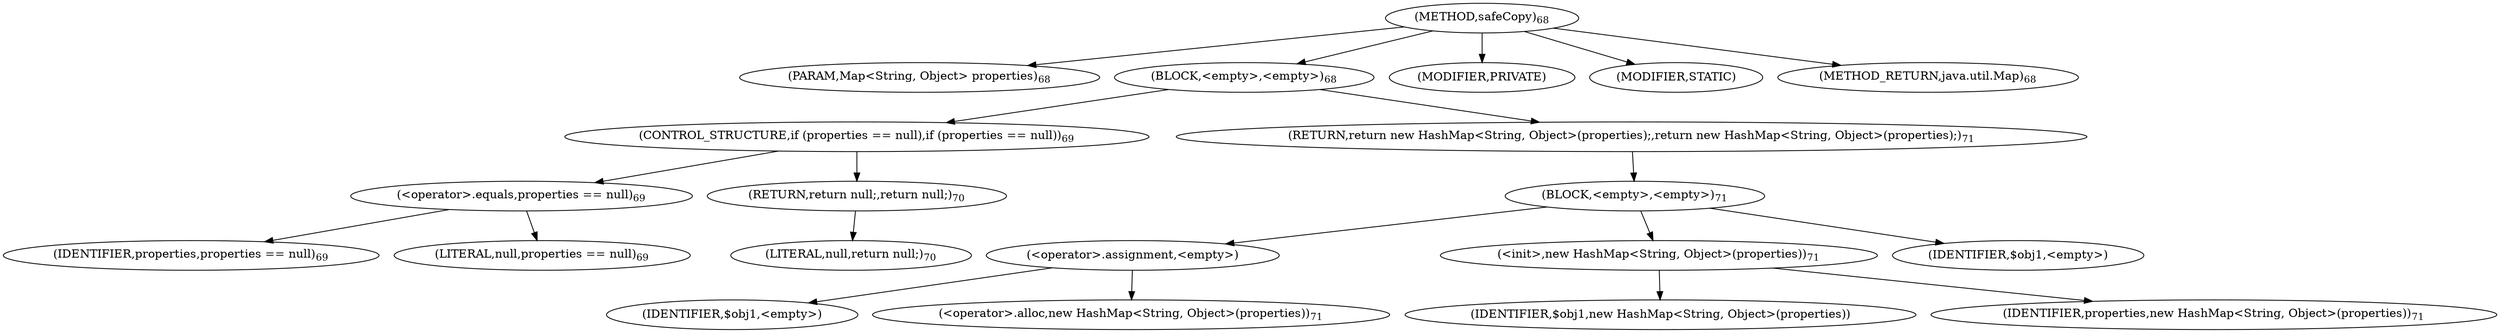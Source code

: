 digraph "safeCopy" {  
"179" [label = <(METHOD,safeCopy)<SUB>68</SUB>> ]
"180" [label = <(PARAM,Map&lt;String, Object&gt; properties)<SUB>68</SUB>> ]
"181" [label = <(BLOCK,&lt;empty&gt;,&lt;empty&gt;)<SUB>68</SUB>> ]
"182" [label = <(CONTROL_STRUCTURE,if (properties == null),if (properties == null))<SUB>69</SUB>> ]
"183" [label = <(&lt;operator&gt;.equals,properties == null)<SUB>69</SUB>> ]
"184" [label = <(IDENTIFIER,properties,properties == null)<SUB>69</SUB>> ]
"185" [label = <(LITERAL,null,properties == null)<SUB>69</SUB>> ]
"186" [label = <(RETURN,return null;,return null;)<SUB>70</SUB>> ]
"187" [label = <(LITERAL,null,return null;)<SUB>70</SUB>> ]
"188" [label = <(RETURN,return new HashMap&lt;String, Object&gt;(properties);,return new HashMap&lt;String, Object&gt;(properties);)<SUB>71</SUB>> ]
"189" [label = <(BLOCK,&lt;empty&gt;,&lt;empty&gt;)<SUB>71</SUB>> ]
"190" [label = <(&lt;operator&gt;.assignment,&lt;empty&gt;)> ]
"191" [label = <(IDENTIFIER,$obj1,&lt;empty&gt;)> ]
"192" [label = <(&lt;operator&gt;.alloc,new HashMap&lt;String, Object&gt;(properties))<SUB>71</SUB>> ]
"193" [label = <(&lt;init&gt;,new HashMap&lt;String, Object&gt;(properties))<SUB>71</SUB>> ]
"194" [label = <(IDENTIFIER,$obj1,new HashMap&lt;String, Object&gt;(properties))> ]
"195" [label = <(IDENTIFIER,properties,new HashMap&lt;String, Object&gt;(properties))<SUB>71</SUB>> ]
"196" [label = <(IDENTIFIER,$obj1,&lt;empty&gt;)> ]
"197" [label = <(MODIFIER,PRIVATE)> ]
"198" [label = <(MODIFIER,STATIC)> ]
"199" [label = <(METHOD_RETURN,java.util.Map)<SUB>68</SUB>> ]
  "179" -> "180" 
  "179" -> "181" 
  "179" -> "197" 
  "179" -> "198" 
  "179" -> "199" 
  "181" -> "182" 
  "181" -> "188" 
  "182" -> "183" 
  "182" -> "186" 
  "183" -> "184" 
  "183" -> "185" 
  "186" -> "187" 
  "188" -> "189" 
  "189" -> "190" 
  "189" -> "193" 
  "189" -> "196" 
  "190" -> "191" 
  "190" -> "192" 
  "193" -> "194" 
  "193" -> "195" 
}
